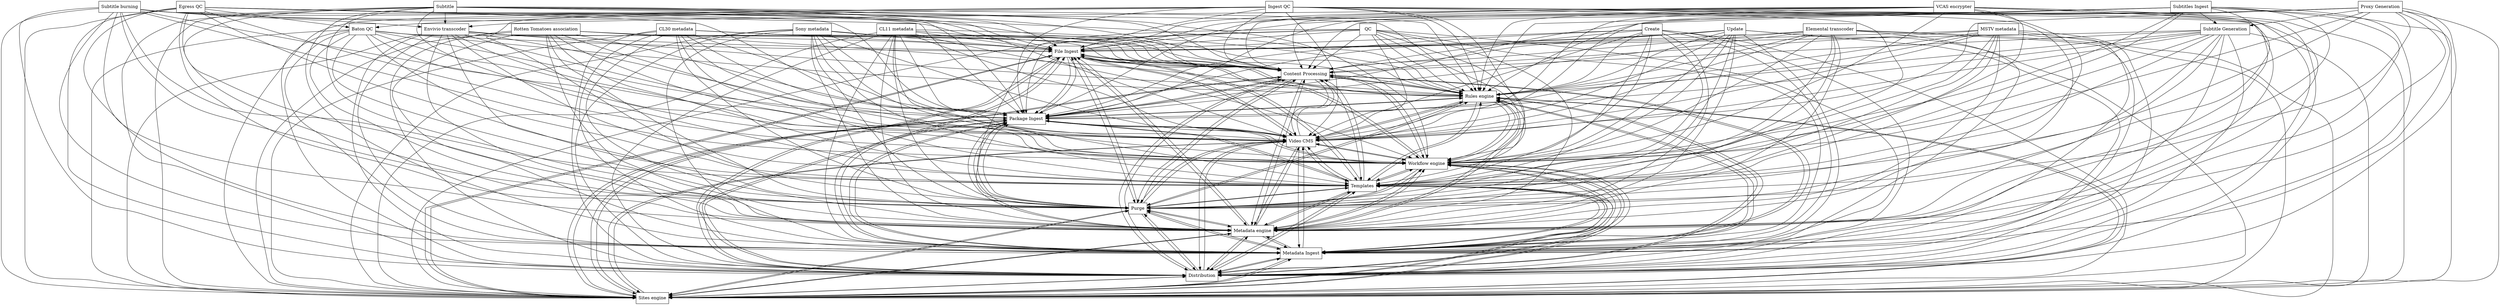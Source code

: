 digraph{
graph [rankdir=TB];
node [shape=box];
edge [arrowhead=normal];
0[label="Subtitle Generation",]
1[label="File Ingest",]
2[label="Sony metadata",]
3[label="Update",]
4[label="Content Processing",]
5[label="CL11 metadata",]
6[label="Elemental transcoder",]
7[label="Sites engine",]
8[label="Distribution",]
9[label="Create",]
10[label="Ingest QC",]
11[label="Subtitle burning",]
12[label="Metadata Ingest",]
13[label="Subtitle",]
14[label="VCAS encrypter",]
15[label="CL30 metadata",]
16[label="Egress QC",]
17[label="MSTV metadata",]
18[label="Rotten Tomatoes association",]
19[label="Metadata engine",]
20[label="Purge",]
21[label="QC",]
22[label="Templates",]
23[label="Baton QC",]
24[label="Workflow engine",]
25[label="Video CMS",]
26[label="Subtitles Ingest",]
27[label="Proxy Generation",]
28[label="Package Ingest",]
29[label="Envivio transcoder",]
30[label="Rules engine",]
0->1[label="",]
0->4[label="",]
0->7[label="",]
0->8[label="",]
0->12[label="",]
0->19[label="",]
0->20[label="",]
0->22[label="",]
0->24[label="",]
0->25[label="",]
0->28[label="",]
0->30[label="",]
1->4[label="",]
1->7[label="",]
1->8[label="",]
1->12[label="",]
1->19[label="",]
1->20[label="",]
1->22[label="",]
1->24[label="",]
1->25[label="",]
1->28[label="",]
1->30[label="",]
2->1[label="",]
2->4[label="",]
2->7[label="",]
2->8[label="",]
2->12[label="",]
2->19[label="",]
2->20[label="",]
2->22[label="",]
2->24[label="",]
2->25[label="",]
2->28[label="",]
2->30[label="",]
3->1[label="",]
3->4[label="",]
3->7[label="",]
3->8[label="",]
3->12[label="",]
3->19[label="",]
3->20[label="",]
3->22[label="",]
3->24[label="",]
3->25[label="",]
3->28[label="",]
3->30[label="",]
4->1[label="",]
4->7[label="",]
4->8[label="",]
4->12[label="",]
4->19[label="",]
4->20[label="",]
4->22[label="",]
4->24[label="",]
4->25[label="",]
4->28[label="",]
4->30[label="",]
5->1[label="",]
5->4[label="",]
5->7[label="",]
5->8[label="",]
5->12[label="",]
5->19[label="",]
5->20[label="",]
5->22[label="",]
5->24[label="",]
5->25[label="",]
5->28[label="",]
5->30[label="",]
6->1[label="",]
6->4[label="",]
6->7[label="",]
6->8[label="",]
6->12[label="",]
6->19[label="",]
6->20[label="",]
6->22[label="",]
6->24[label="",]
6->25[label="",]
6->28[label="",]
6->30[label="",]
7->1[label="",]
7->4[label="",]
7->8[label="",]
7->12[label="",]
7->19[label="",]
7->20[label="",]
7->22[label="",]
7->24[label="",]
7->25[label="",]
7->28[label="",]
7->30[label="",]
8->1[label="",]
8->4[label="",]
8->7[label="",]
8->12[label="",]
8->19[label="",]
8->20[label="",]
8->22[label="",]
8->24[label="",]
8->25[label="",]
8->28[label="",]
8->30[label="",]
9->1[label="",]
9->4[label="",]
9->7[label="",]
9->8[label="",]
9->12[label="",]
9->19[label="",]
9->20[label="",]
9->22[label="",]
9->24[label="",]
9->25[label="",]
9->28[label="",]
9->30[label="",]
10->1[label="",]
10->4[label="",]
10->7[label="",]
10->8[label="",]
10->12[label="",]
10->19[label="",]
10->20[label="",]
10->22[label="",]
10->23[label="",]
10->24[label="",]
10->25[label="",]
10->28[label="",]
10->30[label="",]
11->1[label="",]
11->4[label="",]
11->7[label="",]
11->8[label="",]
11->12[label="",]
11->19[label="",]
11->20[label="",]
11->22[label="",]
11->24[label="",]
11->25[label="",]
11->28[label="",]
11->29[label="",]
11->30[label="",]
12->1[label="",]
12->4[label="",]
12->7[label="",]
12->8[label="",]
12->19[label="",]
12->20[label="",]
12->22[label="",]
12->24[label="",]
12->25[label="",]
12->28[label="",]
12->30[label="",]
13->1[label="",]
13->4[label="",]
13->7[label="",]
13->8[label="",]
13->12[label="",]
13->19[label="",]
13->20[label="",]
13->22[label="",]
13->24[label="",]
13->25[label="",]
13->28[label="",]
13->29[label="",]
13->30[label="",]
14->1[label="",]
14->4[label="",]
14->7[label="",]
14->8[label="",]
14->12[label="",]
14->19[label="",]
14->20[label="",]
14->22[label="",]
14->24[label="",]
14->25[label="",]
14->28[label="",]
14->29[label="",]
14->30[label="",]
15->1[label="",]
15->4[label="",]
15->7[label="",]
15->8[label="",]
15->12[label="",]
15->19[label="",]
15->20[label="",]
15->22[label="",]
15->24[label="",]
15->25[label="",]
15->28[label="",]
15->30[label="",]
16->1[label="",]
16->4[label="",]
16->7[label="",]
16->8[label="",]
16->12[label="",]
16->19[label="",]
16->20[label="",]
16->22[label="",]
16->23[label="",]
16->24[label="",]
16->25[label="",]
16->28[label="",]
16->30[label="",]
17->1[label="",]
17->4[label="",]
17->7[label="",]
17->8[label="",]
17->12[label="",]
17->19[label="",]
17->20[label="",]
17->22[label="",]
17->24[label="",]
17->25[label="",]
17->28[label="",]
17->30[label="",]
18->1[label="",]
18->4[label="",]
18->7[label="",]
18->8[label="",]
18->12[label="",]
18->19[label="",]
18->20[label="",]
18->22[label="",]
18->24[label="",]
18->25[label="",]
18->28[label="",]
18->30[label="",]
19->1[label="",]
19->4[label="",]
19->7[label="",]
19->8[label="",]
19->12[label="",]
19->20[label="",]
19->22[label="",]
19->24[label="",]
19->25[label="",]
19->28[label="",]
19->30[label="",]
20->1[label="",]
20->4[label="",]
20->7[label="",]
20->8[label="",]
20->12[label="",]
20->19[label="",]
20->22[label="",]
20->24[label="",]
20->25[label="",]
20->28[label="",]
20->30[label="",]
21->1[label="",]
21->4[label="",]
21->7[label="",]
21->8[label="",]
21->12[label="",]
21->19[label="",]
21->20[label="",]
21->22[label="",]
21->24[label="",]
21->25[label="",]
21->28[label="",]
21->30[label="",]
22->1[label="",]
22->4[label="",]
22->7[label="",]
22->8[label="",]
22->12[label="",]
22->19[label="",]
22->20[label="",]
22->24[label="",]
22->25[label="",]
22->28[label="",]
22->30[label="",]
23->1[label="",]
23->4[label="",]
23->7[label="",]
23->8[label="",]
23->12[label="",]
23->19[label="",]
23->20[label="",]
23->22[label="",]
23->24[label="",]
23->25[label="",]
23->28[label="",]
23->30[label="",]
24->1[label="",]
24->4[label="",]
24->7[label="",]
24->8[label="",]
24->12[label="",]
24->19[label="",]
24->20[label="",]
24->22[label="",]
24->25[label="",]
24->28[label="",]
24->30[label="",]
25->1[label="",]
25->4[label="",]
25->7[label="",]
25->8[label="",]
25->12[label="",]
25->19[label="",]
25->20[label="",]
25->22[label="",]
25->24[label="",]
25->28[label="",]
25->30[label="",]
26->0[label="",]
26->1[label="",]
26->4[label="",]
26->7[label="",]
26->8[label="",]
26->12[label="",]
26->19[label="",]
26->20[label="",]
26->22[label="",]
26->24[label="",]
26->25[label="",]
26->28[label="",]
26->30[label="",]
27->0[label="",]
27->1[label="",]
27->4[label="",]
27->7[label="",]
27->8[label="",]
27->12[label="",]
27->19[label="",]
27->20[label="",]
27->22[label="",]
27->24[label="",]
27->25[label="",]
27->28[label="",]
27->30[label="",]
28->1[label="",]
28->4[label="",]
28->7[label="",]
28->8[label="",]
28->12[label="",]
28->19[label="",]
28->20[label="",]
28->22[label="",]
28->24[label="",]
28->25[label="",]
28->30[label="",]
29->1[label="",]
29->4[label="",]
29->7[label="",]
29->8[label="",]
29->12[label="",]
29->19[label="",]
29->20[label="",]
29->22[label="",]
29->24[label="",]
29->25[label="",]
29->28[label="",]
29->30[label="",]
30->1[label="",]
30->4[label="",]
30->7[label="",]
30->8[label="",]
30->12[label="",]
30->19[label="",]
30->20[label="",]
30->22[label="",]
30->24[label="",]
30->25[label="",]
30->28[label="",]
}
